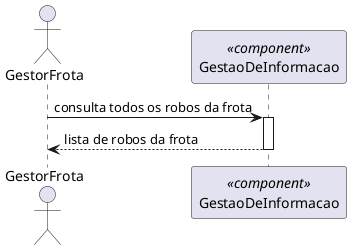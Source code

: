 @startuml


actor GestorFrota
participant GestaoDeInformacao <<component>>



GestorFrota-> GestaoDeInformacao : consulta todos os robos da frota
activate GestaoDeInformacao


GestorFrota<-- GestaoDeInformacao  : lista de robos da frota
deactivate GestaoDeInformacao


@enduml
